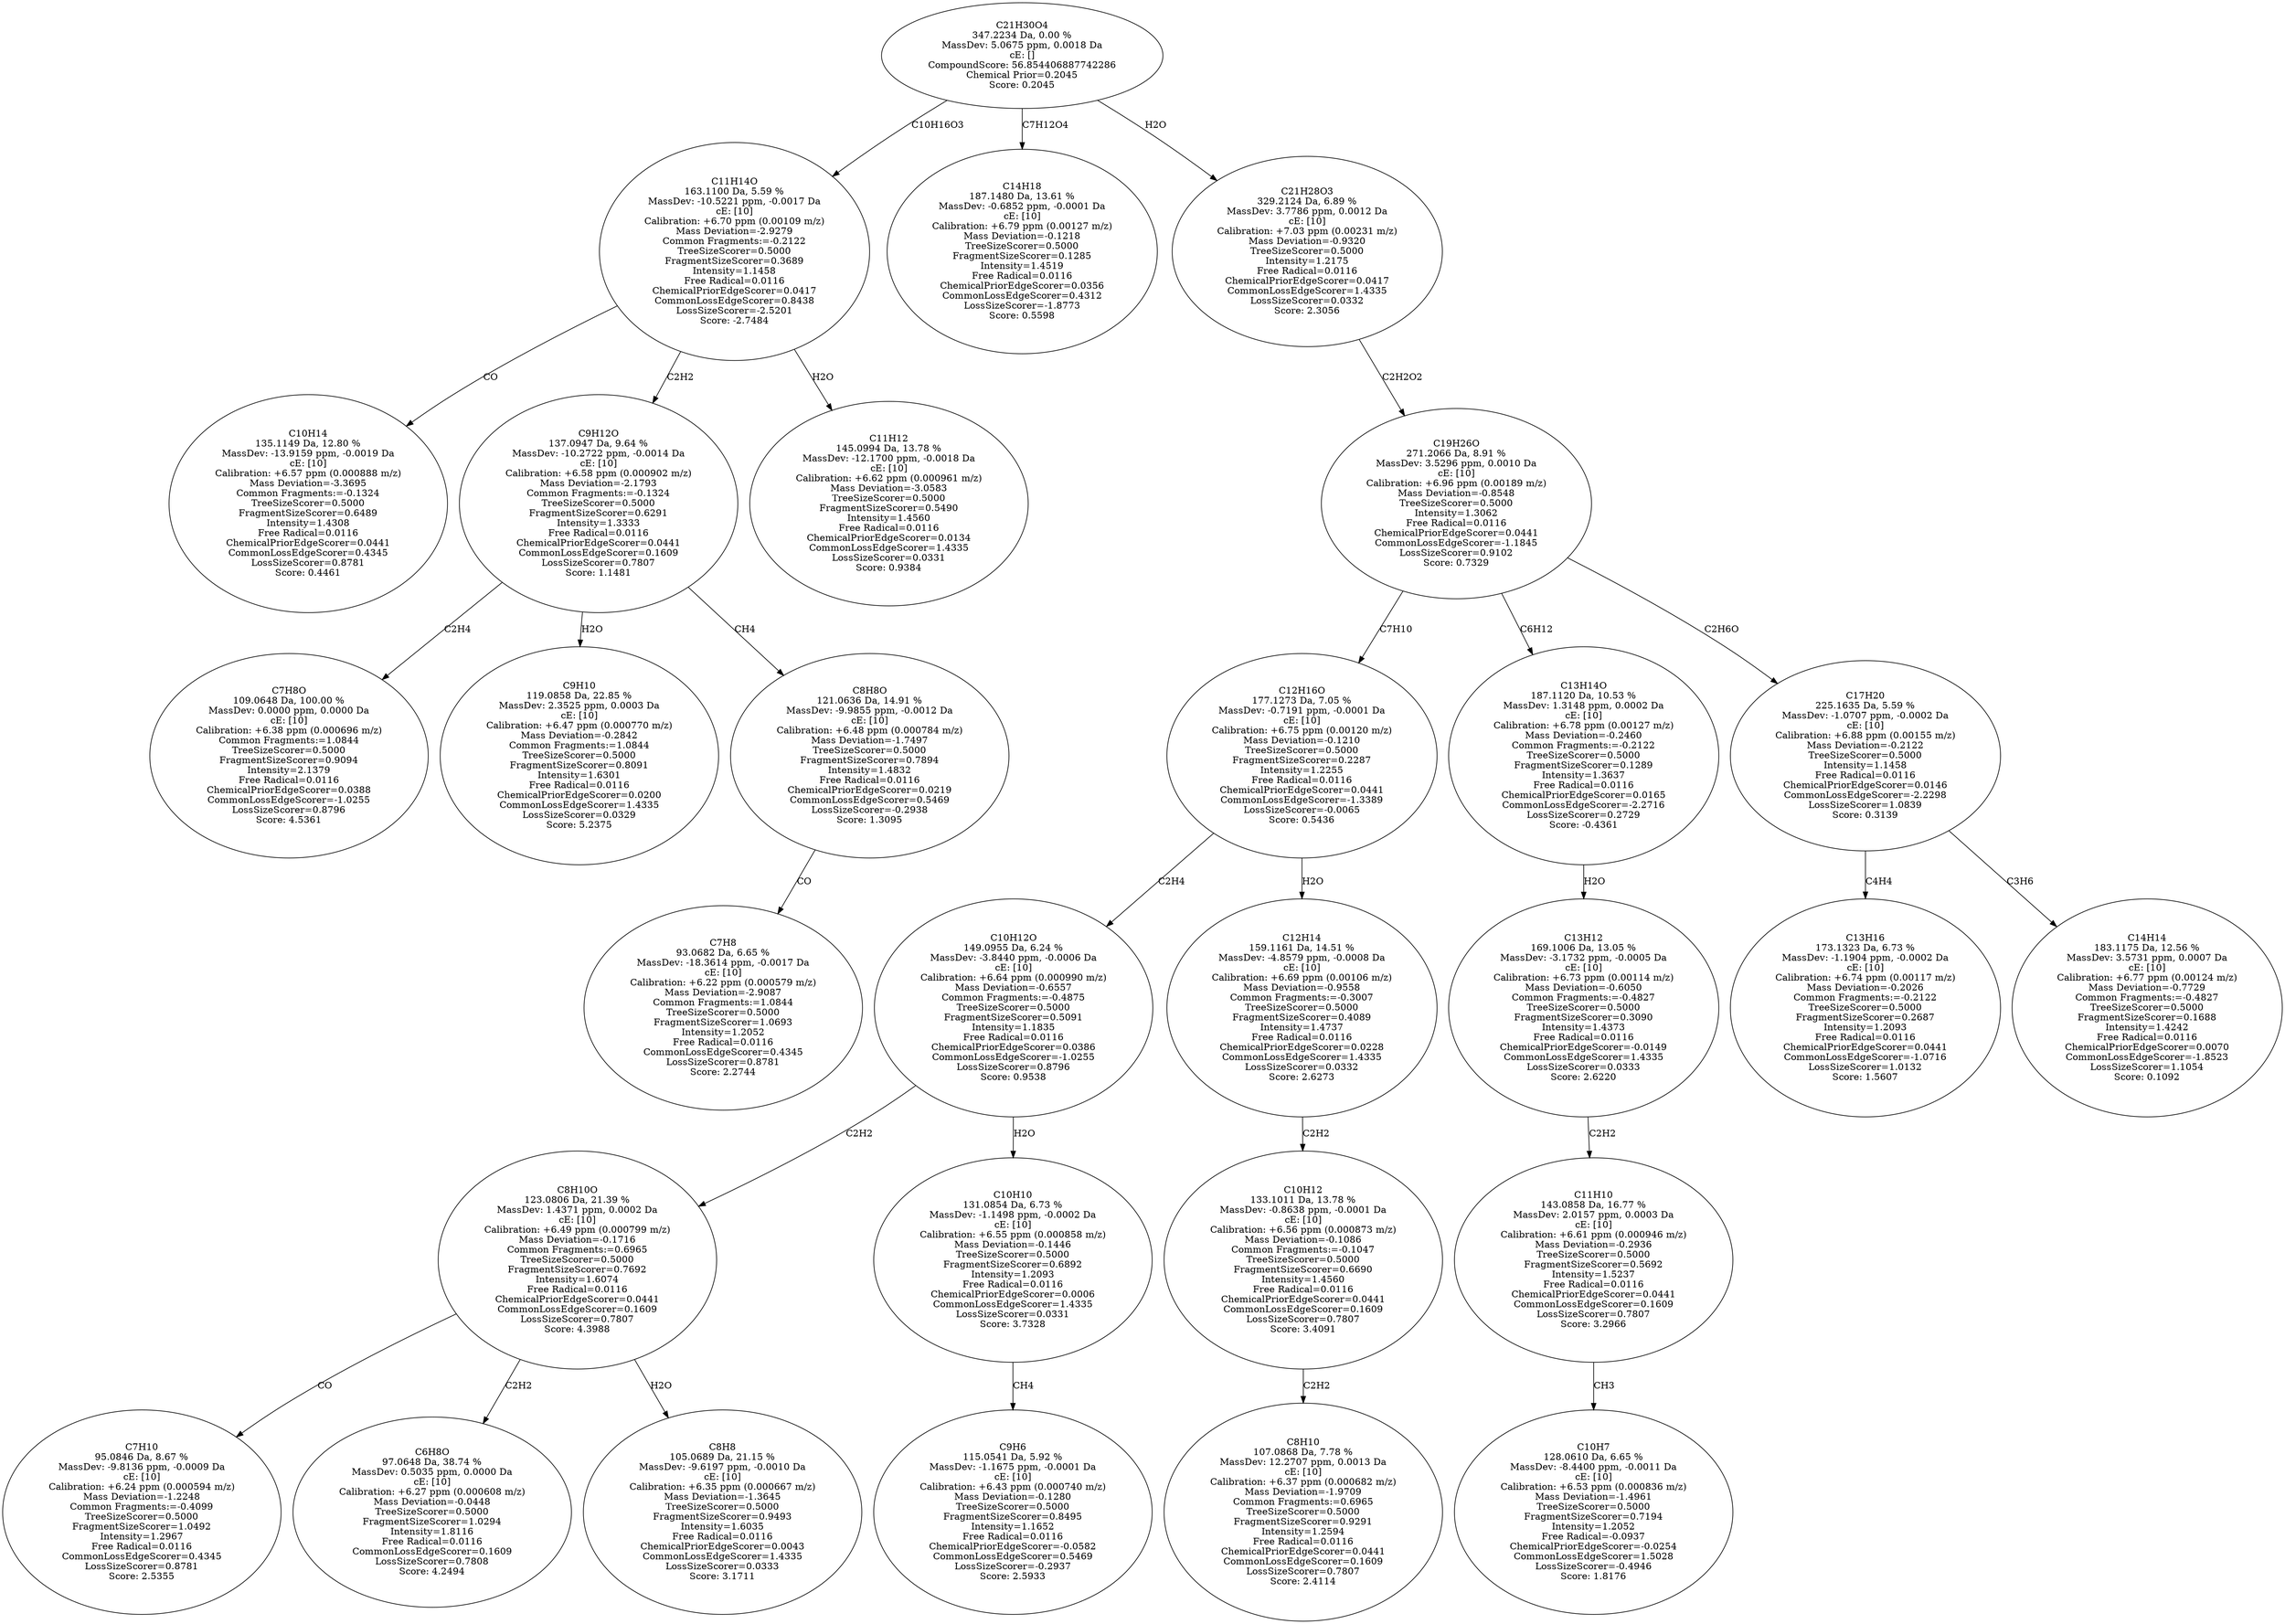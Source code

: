 strict digraph {
v1 [label="C10H14\n135.1149 Da, 12.80 %\nMassDev: -13.9159 ppm, -0.0019 Da\ncE: [10]\nCalibration: +6.57 ppm (0.000888 m/z)\nMass Deviation=-3.3695\nCommon Fragments:=-0.1324\nTreeSizeScorer=0.5000\nFragmentSizeScorer=0.6489\nIntensity=1.4308\nFree Radical=0.0116\nChemicalPriorEdgeScorer=0.0441\nCommonLossEdgeScorer=0.4345\nLossSizeScorer=0.8781\nScore: 0.4461"];
v2 [label="C7H8O\n109.0648 Da, 100.00 %\nMassDev: 0.0000 ppm, 0.0000 Da\ncE: [10]\nCalibration: +6.38 ppm (0.000696 m/z)\nCommon Fragments:=1.0844\nTreeSizeScorer=0.5000\nFragmentSizeScorer=0.9094\nIntensity=2.1379\nFree Radical=0.0116\nChemicalPriorEdgeScorer=0.0388\nCommonLossEdgeScorer=-1.0255\nLossSizeScorer=0.8796\nScore: 4.5361"];
v3 [label="C9H10\n119.0858 Da, 22.85 %\nMassDev: 2.3525 ppm, 0.0003 Da\ncE: [10]\nCalibration: +6.47 ppm (0.000770 m/z)\nMass Deviation=-0.2842\nCommon Fragments:=1.0844\nTreeSizeScorer=0.5000\nFragmentSizeScorer=0.8091\nIntensity=1.6301\nFree Radical=0.0116\nChemicalPriorEdgeScorer=0.0200\nCommonLossEdgeScorer=1.4335\nLossSizeScorer=0.0329\nScore: 5.2375"];
v4 [label="C7H8\n93.0682 Da, 6.65 %\nMassDev: -18.3614 ppm, -0.0017 Da\ncE: [10]\nCalibration: +6.22 ppm (0.000579 m/z)\nMass Deviation=-2.9087\nCommon Fragments:=1.0844\nTreeSizeScorer=0.5000\nFragmentSizeScorer=1.0693\nIntensity=1.2052\nFree Radical=0.0116\nCommonLossEdgeScorer=0.4345\nLossSizeScorer=0.8781\nScore: 2.2744"];
v5 [label="C8H8O\n121.0636 Da, 14.91 %\nMassDev: -9.9855 ppm, -0.0012 Da\ncE: [10]\nCalibration: +6.48 ppm (0.000784 m/z)\nMass Deviation=-1.7497\nTreeSizeScorer=0.5000\nFragmentSizeScorer=0.7894\nIntensity=1.4832\nFree Radical=0.0116\nChemicalPriorEdgeScorer=0.0219\nCommonLossEdgeScorer=0.5469\nLossSizeScorer=-0.2938\nScore: 1.3095"];
v6 [label="C9H12O\n137.0947 Da, 9.64 %\nMassDev: -10.2722 ppm, -0.0014 Da\ncE: [10]\nCalibration: +6.58 ppm (0.000902 m/z)\nMass Deviation=-2.1793\nCommon Fragments:=-0.1324\nTreeSizeScorer=0.5000\nFragmentSizeScorer=0.6291\nIntensity=1.3333\nFree Radical=0.0116\nChemicalPriorEdgeScorer=0.0441\nCommonLossEdgeScorer=0.1609\nLossSizeScorer=0.7807\nScore: 1.1481"];
v7 [label="C11H12\n145.0994 Da, 13.78 %\nMassDev: -12.1700 ppm, -0.0018 Da\ncE: [10]\nCalibration: +6.62 ppm (0.000961 m/z)\nMass Deviation=-3.0583\nTreeSizeScorer=0.5000\nFragmentSizeScorer=0.5490\nIntensity=1.4560\nFree Radical=0.0116\nChemicalPriorEdgeScorer=0.0134\nCommonLossEdgeScorer=1.4335\nLossSizeScorer=0.0331\nScore: 0.9384"];
v8 [label="C11H14O\n163.1100 Da, 5.59 %\nMassDev: -10.5221 ppm, -0.0017 Da\ncE: [10]\nCalibration: +6.70 ppm (0.00109 m/z)\nMass Deviation=-2.9279\nCommon Fragments:=-0.2122\nTreeSizeScorer=0.5000\nFragmentSizeScorer=0.3689\nIntensity=1.1458\nFree Radical=0.0116\nChemicalPriorEdgeScorer=0.0417\nCommonLossEdgeScorer=0.8438\nLossSizeScorer=-2.5201\nScore: -2.7484"];
v9 [label="C14H18\n187.1480 Da, 13.61 %\nMassDev: -0.6852 ppm, -0.0001 Da\ncE: [10]\nCalibration: +6.79 ppm (0.00127 m/z)\nMass Deviation=-0.1218\nTreeSizeScorer=0.5000\nFragmentSizeScorer=0.1285\nIntensity=1.4519\nFree Radical=0.0116\nChemicalPriorEdgeScorer=0.0356\nCommonLossEdgeScorer=0.4312\nLossSizeScorer=-1.8773\nScore: 0.5598"];
v10 [label="C7H10\n95.0846 Da, 8.67 %\nMassDev: -9.8136 ppm, -0.0009 Da\ncE: [10]\nCalibration: +6.24 ppm (0.000594 m/z)\nMass Deviation=-1.2248\nCommon Fragments:=-0.4099\nTreeSizeScorer=0.5000\nFragmentSizeScorer=1.0492\nIntensity=1.2967\nFree Radical=0.0116\nCommonLossEdgeScorer=0.4345\nLossSizeScorer=0.8781\nScore: 2.5355"];
v11 [label="C6H8O\n97.0648 Da, 38.74 %\nMassDev: 0.5035 ppm, 0.0000 Da\ncE: [10]\nCalibration: +6.27 ppm (0.000608 m/z)\nMass Deviation=-0.0448\nTreeSizeScorer=0.5000\nFragmentSizeScorer=1.0294\nIntensity=1.8116\nFree Radical=0.0116\nCommonLossEdgeScorer=0.1609\nLossSizeScorer=0.7808\nScore: 4.2494"];
v12 [label="C8H8\n105.0689 Da, 21.15 %\nMassDev: -9.6197 ppm, -0.0010 Da\ncE: [10]\nCalibration: +6.35 ppm (0.000667 m/z)\nMass Deviation=-1.3645\nTreeSizeScorer=0.5000\nFragmentSizeScorer=0.9493\nIntensity=1.6035\nFree Radical=0.0116\nChemicalPriorEdgeScorer=0.0043\nCommonLossEdgeScorer=1.4335\nLossSizeScorer=0.0333\nScore: 3.1711"];
v13 [label="C8H10O\n123.0806 Da, 21.39 %\nMassDev: 1.4371 ppm, 0.0002 Da\ncE: [10]\nCalibration: +6.49 ppm (0.000799 m/z)\nMass Deviation=-0.1716\nCommon Fragments:=0.6965\nTreeSizeScorer=0.5000\nFragmentSizeScorer=0.7692\nIntensity=1.6074\nFree Radical=0.0116\nChemicalPriorEdgeScorer=0.0441\nCommonLossEdgeScorer=0.1609\nLossSizeScorer=0.7807\nScore: 4.3988"];
v14 [label="C9H6\n115.0541 Da, 5.92 %\nMassDev: -1.1675 ppm, -0.0001 Da\ncE: [10]\nCalibration: +6.43 ppm (0.000740 m/z)\nMass Deviation=-0.1280\nTreeSizeScorer=0.5000\nFragmentSizeScorer=0.8495\nIntensity=1.1652\nFree Radical=0.0116\nChemicalPriorEdgeScorer=-0.0582\nCommonLossEdgeScorer=0.5469\nLossSizeScorer=-0.2937\nScore: 2.5933"];
v15 [label="C10H10\n131.0854 Da, 6.73 %\nMassDev: -1.1498 ppm, -0.0002 Da\ncE: [10]\nCalibration: +6.55 ppm (0.000858 m/z)\nMass Deviation=-0.1446\nTreeSizeScorer=0.5000\nFragmentSizeScorer=0.6892\nIntensity=1.2093\nFree Radical=0.0116\nChemicalPriorEdgeScorer=0.0006\nCommonLossEdgeScorer=1.4335\nLossSizeScorer=0.0331\nScore: 3.7328"];
v16 [label="C10H12O\n149.0955 Da, 6.24 %\nMassDev: -3.8440 ppm, -0.0006 Da\ncE: [10]\nCalibration: +6.64 ppm (0.000990 m/z)\nMass Deviation=-0.6557\nCommon Fragments:=-0.4875\nTreeSizeScorer=0.5000\nFragmentSizeScorer=0.5091\nIntensity=1.1835\nFree Radical=0.0116\nChemicalPriorEdgeScorer=0.0386\nCommonLossEdgeScorer=-1.0255\nLossSizeScorer=0.8796\nScore: 0.9538"];
v17 [label="C8H10\n107.0868 Da, 7.78 %\nMassDev: 12.2707 ppm, 0.0013 Da\ncE: [10]\nCalibration: +6.37 ppm (0.000682 m/z)\nMass Deviation=-1.9709\nCommon Fragments:=0.6965\nTreeSizeScorer=0.5000\nFragmentSizeScorer=0.9291\nIntensity=1.2594\nFree Radical=0.0116\nChemicalPriorEdgeScorer=0.0441\nCommonLossEdgeScorer=0.1609\nLossSizeScorer=0.7807\nScore: 2.4114"];
v18 [label="C10H12\n133.1011 Da, 13.78 %\nMassDev: -0.8638 ppm, -0.0001 Da\ncE: [10]\nCalibration: +6.56 ppm (0.000873 m/z)\nMass Deviation=-0.1086\nCommon Fragments:=-0.1047\nTreeSizeScorer=0.5000\nFragmentSizeScorer=0.6690\nIntensity=1.4560\nFree Radical=0.0116\nChemicalPriorEdgeScorer=0.0441\nCommonLossEdgeScorer=0.1609\nLossSizeScorer=0.7807\nScore: 3.4091"];
v19 [label="C12H14\n159.1161 Da, 14.51 %\nMassDev: -4.8579 ppm, -0.0008 Da\ncE: [10]\nCalibration: +6.69 ppm (0.00106 m/z)\nMass Deviation=-0.9558\nCommon Fragments:=-0.3007\nTreeSizeScorer=0.5000\nFragmentSizeScorer=0.4089\nIntensity=1.4737\nFree Radical=0.0116\nChemicalPriorEdgeScorer=0.0228\nCommonLossEdgeScorer=1.4335\nLossSizeScorer=0.0332\nScore: 2.6273"];
v20 [label="C12H16O\n177.1273 Da, 7.05 %\nMassDev: -0.7191 ppm, -0.0001 Da\ncE: [10]\nCalibration: +6.75 ppm (0.00120 m/z)\nMass Deviation=-0.1210\nTreeSizeScorer=0.5000\nFragmentSizeScorer=0.2287\nIntensity=1.2255\nFree Radical=0.0116\nChemicalPriorEdgeScorer=0.0441\nCommonLossEdgeScorer=-1.3389\nLossSizeScorer=-0.0065\nScore: 0.5436"];
v21 [label="C10H7\n128.0610 Da, 6.65 %\nMassDev: -8.4400 ppm, -0.0011 Da\ncE: [10]\nCalibration: +6.53 ppm (0.000836 m/z)\nMass Deviation=-1.4961\nTreeSizeScorer=0.5000\nFragmentSizeScorer=0.7194\nIntensity=1.2052\nFree Radical=-0.0937\nChemicalPriorEdgeScorer=-0.0254\nCommonLossEdgeScorer=1.5028\nLossSizeScorer=-0.4946\nScore: 1.8176"];
v22 [label="C11H10\n143.0858 Da, 16.77 %\nMassDev: 2.0157 ppm, 0.0003 Da\ncE: [10]\nCalibration: +6.61 ppm (0.000946 m/z)\nMass Deviation=-0.2936\nTreeSizeScorer=0.5000\nFragmentSizeScorer=0.5692\nIntensity=1.5237\nFree Radical=0.0116\nChemicalPriorEdgeScorer=0.0441\nCommonLossEdgeScorer=0.1609\nLossSizeScorer=0.7807\nScore: 3.2966"];
v23 [label="C13H12\n169.1006 Da, 13.05 %\nMassDev: -3.1732 ppm, -0.0005 Da\ncE: [10]\nCalibration: +6.73 ppm (0.00114 m/z)\nMass Deviation=-0.6050\nCommon Fragments:=-0.4827\nTreeSizeScorer=0.5000\nFragmentSizeScorer=0.3090\nIntensity=1.4373\nFree Radical=0.0116\nChemicalPriorEdgeScorer=-0.0149\nCommonLossEdgeScorer=1.4335\nLossSizeScorer=0.0333\nScore: 2.6220"];
v24 [label="C13H14O\n187.1120 Da, 10.53 %\nMassDev: 1.3148 ppm, 0.0002 Da\ncE: [10]\nCalibration: +6.78 ppm (0.00127 m/z)\nMass Deviation=-0.2460\nCommon Fragments:=-0.2122\nTreeSizeScorer=0.5000\nFragmentSizeScorer=0.1289\nIntensity=1.3637\nFree Radical=0.0116\nChemicalPriorEdgeScorer=0.0165\nCommonLossEdgeScorer=-2.2716\nLossSizeScorer=0.2729\nScore: -0.4361"];
v25 [label="C13H16\n173.1323 Da, 6.73 %\nMassDev: -1.1904 ppm, -0.0002 Da\ncE: [10]\nCalibration: +6.74 ppm (0.00117 m/z)\nMass Deviation=-0.2026\nCommon Fragments:=-0.2122\nTreeSizeScorer=0.5000\nFragmentSizeScorer=0.2687\nIntensity=1.2093\nFree Radical=0.0116\nChemicalPriorEdgeScorer=0.0441\nCommonLossEdgeScorer=-1.0716\nLossSizeScorer=1.0132\nScore: 1.5607"];
v26 [label="C14H14\n183.1175 Da, 12.56 %\nMassDev: 3.5731 ppm, 0.0007 Da\ncE: [10]\nCalibration: +6.77 ppm (0.00124 m/z)\nMass Deviation=-0.7729\nCommon Fragments:=-0.4827\nTreeSizeScorer=0.5000\nFragmentSizeScorer=0.1688\nIntensity=1.4242\nFree Radical=0.0116\nChemicalPriorEdgeScorer=0.0070\nCommonLossEdgeScorer=-1.8523\nLossSizeScorer=1.1054\nScore: 0.1092"];
v27 [label="C17H20\n225.1635 Da, 5.59 %\nMassDev: -1.0707 ppm, -0.0002 Da\ncE: [10]\nCalibration: +6.88 ppm (0.00155 m/z)\nMass Deviation=-0.2122\nTreeSizeScorer=0.5000\nIntensity=1.1458\nFree Radical=0.0116\nChemicalPriorEdgeScorer=0.0146\nCommonLossEdgeScorer=-2.2298\nLossSizeScorer=1.0839\nScore: 0.3139"];
v28 [label="C19H26O\n271.2066 Da, 8.91 %\nMassDev: 3.5296 ppm, 0.0010 Da\ncE: [10]\nCalibration: +6.96 ppm (0.00189 m/z)\nMass Deviation=-0.8548\nTreeSizeScorer=0.5000\nIntensity=1.3062\nFree Radical=0.0116\nChemicalPriorEdgeScorer=0.0441\nCommonLossEdgeScorer=-1.1845\nLossSizeScorer=0.9102\nScore: 0.7329"];
v29 [label="C21H28O3\n329.2124 Da, 6.89 %\nMassDev: 3.7786 ppm, 0.0012 Da\ncE: [10]\nCalibration: +7.03 ppm (0.00231 m/z)\nMass Deviation=-0.9320\nTreeSizeScorer=0.5000\nIntensity=1.2175\nFree Radical=0.0116\nChemicalPriorEdgeScorer=0.0417\nCommonLossEdgeScorer=1.4335\nLossSizeScorer=0.0332\nScore: 2.3056"];
v30 [label="C21H30O4\n347.2234 Da, 0.00 %\nMassDev: 5.0675 ppm, 0.0018 Da\ncE: []\nCompoundScore: 56.854406887742286\nChemical Prior=0.2045\nScore: 0.2045"];
v8 -> v1 [label="CO"];
v6 -> v2 [label="C2H4"];
v6 -> v3 [label="H2O"];
v5 -> v4 [label="CO"];
v6 -> v5 [label="CH4"];
v8 -> v6 [label="C2H2"];
v8 -> v7 [label="H2O"];
v30 -> v8 [label="C10H16O3"];
v30 -> v9 [label="C7H12O4"];
v13 -> v10 [label="CO"];
v13 -> v11 [label="C2H2"];
v13 -> v12 [label="H2O"];
v16 -> v13 [label="C2H2"];
v15 -> v14 [label="CH4"];
v16 -> v15 [label="H2O"];
v20 -> v16 [label="C2H4"];
v18 -> v17 [label="C2H2"];
v19 -> v18 [label="C2H2"];
v20 -> v19 [label="H2O"];
v28 -> v20 [label="C7H10"];
v22 -> v21 [label="CH3"];
v23 -> v22 [label="C2H2"];
v24 -> v23 [label="H2O"];
v28 -> v24 [label="C6H12"];
v27 -> v25 [label="C4H4"];
v27 -> v26 [label="C3H6"];
v28 -> v27 [label="C2H6O"];
v29 -> v28 [label="C2H2O2"];
v30 -> v29 [label="H2O"];
}
